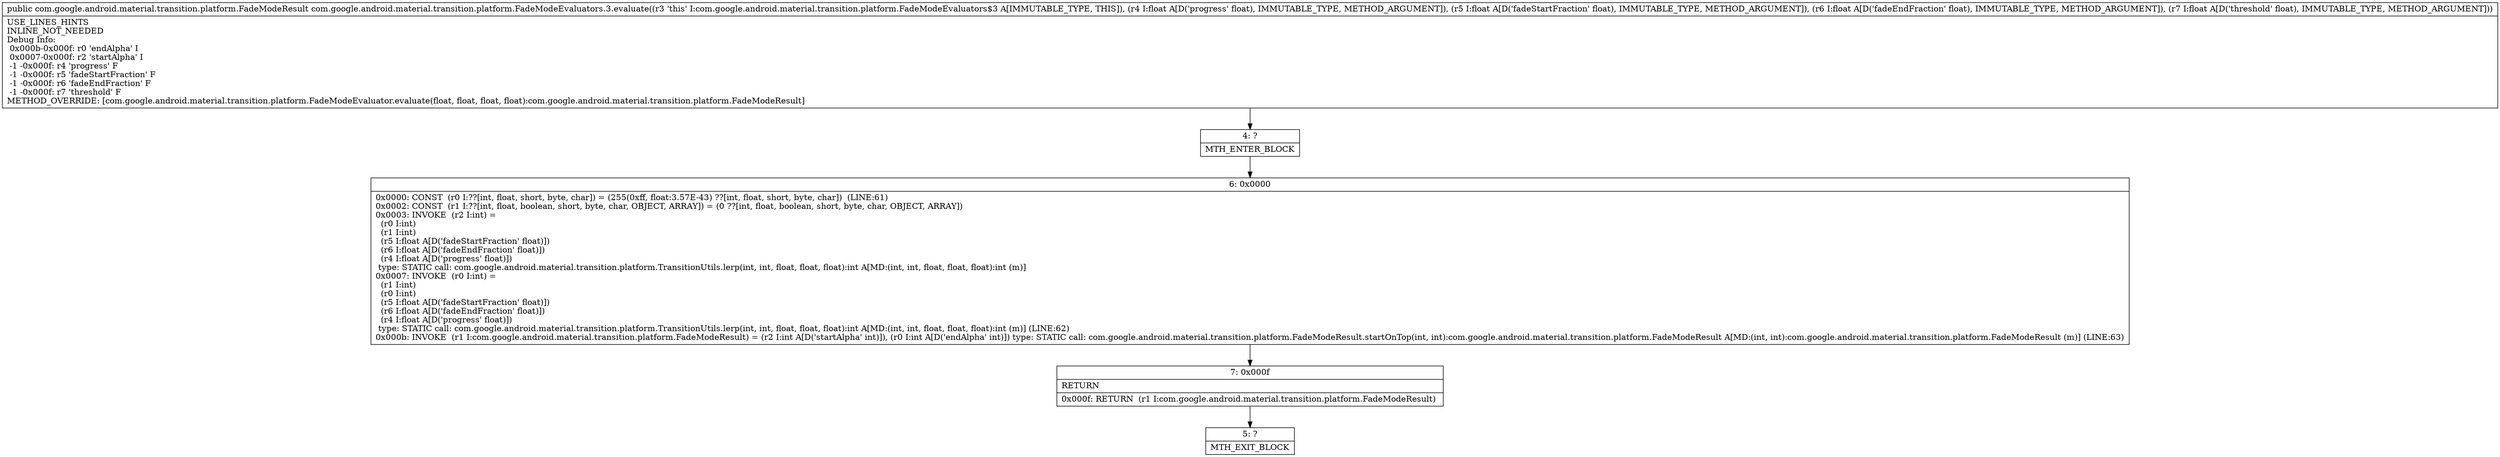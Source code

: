 digraph "CFG forcom.google.android.material.transition.platform.FadeModeEvaluators.3.evaluate(FFFF)Lcom\/google\/android\/material\/transition\/platform\/FadeModeResult;" {
Node_4 [shape=record,label="{4\:\ ?|MTH_ENTER_BLOCK\l}"];
Node_6 [shape=record,label="{6\:\ 0x0000|0x0000: CONST  (r0 I:??[int, float, short, byte, char]) = (255(0xff, float:3.57E\-43) ??[int, float, short, byte, char])  (LINE:61)\l0x0002: CONST  (r1 I:??[int, float, boolean, short, byte, char, OBJECT, ARRAY]) = (0 ??[int, float, boolean, short, byte, char, OBJECT, ARRAY]) \l0x0003: INVOKE  (r2 I:int) = \l  (r0 I:int)\l  (r1 I:int)\l  (r5 I:float A[D('fadeStartFraction' float)])\l  (r6 I:float A[D('fadeEndFraction' float)])\l  (r4 I:float A[D('progress' float)])\l type: STATIC call: com.google.android.material.transition.platform.TransitionUtils.lerp(int, int, float, float, float):int A[MD:(int, int, float, float, float):int (m)]\l0x0007: INVOKE  (r0 I:int) = \l  (r1 I:int)\l  (r0 I:int)\l  (r5 I:float A[D('fadeStartFraction' float)])\l  (r6 I:float A[D('fadeEndFraction' float)])\l  (r4 I:float A[D('progress' float)])\l type: STATIC call: com.google.android.material.transition.platform.TransitionUtils.lerp(int, int, float, float, float):int A[MD:(int, int, float, float, float):int (m)] (LINE:62)\l0x000b: INVOKE  (r1 I:com.google.android.material.transition.platform.FadeModeResult) = (r2 I:int A[D('startAlpha' int)]), (r0 I:int A[D('endAlpha' int)]) type: STATIC call: com.google.android.material.transition.platform.FadeModeResult.startOnTop(int, int):com.google.android.material.transition.platform.FadeModeResult A[MD:(int, int):com.google.android.material.transition.platform.FadeModeResult (m)] (LINE:63)\l}"];
Node_7 [shape=record,label="{7\:\ 0x000f|RETURN\l|0x000f: RETURN  (r1 I:com.google.android.material.transition.platform.FadeModeResult) \l}"];
Node_5 [shape=record,label="{5\:\ ?|MTH_EXIT_BLOCK\l}"];
MethodNode[shape=record,label="{public com.google.android.material.transition.platform.FadeModeResult com.google.android.material.transition.platform.FadeModeEvaluators.3.evaluate((r3 'this' I:com.google.android.material.transition.platform.FadeModeEvaluators$3 A[IMMUTABLE_TYPE, THIS]), (r4 I:float A[D('progress' float), IMMUTABLE_TYPE, METHOD_ARGUMENT]), (r5 I:float A[D('fadeStartFraction' float), IMMUTABLE_TYPE, METHOD_ARGUMENT]), (r6 I:float A[D('fadeEndFraction' float), IMMUTABLE_TYPE, METHOD_ARGUMENT]), (r7 I:float A[D('threshold' float), IMMUTABLE_TYPE, METHOD_ARGUMENT]))  | USE_LINES_HINTS\lINLINE_NOT_NEEDED\lDebug Info:\l  0x000b\-0x000f: r0 'endAlpha' I\l  0x0007\-0x000f: r2 'startAlpha' I\l  \-1 \-0x000f: r4 'progress' F\l  \-1 \-0x000f: r5 'fadeStartFraction' F\l  \-1 \-0x000f: r6 'fadeEndFraction' F\l  \-1 \-0x000f: r7 'threshold' F\lMETHOD_OVERRIDE: [com.google.android.material.transition.platform.FadeModeEvaluator.evaluate(float, float, float, float):com.google.android.material.transition.platform.FadeModeResult]\l}"];
MethodNode -> Node_4;Node_4 -> Node_6;
Node_6 -> Node_7;
Node_7 -> Node_5;
}


